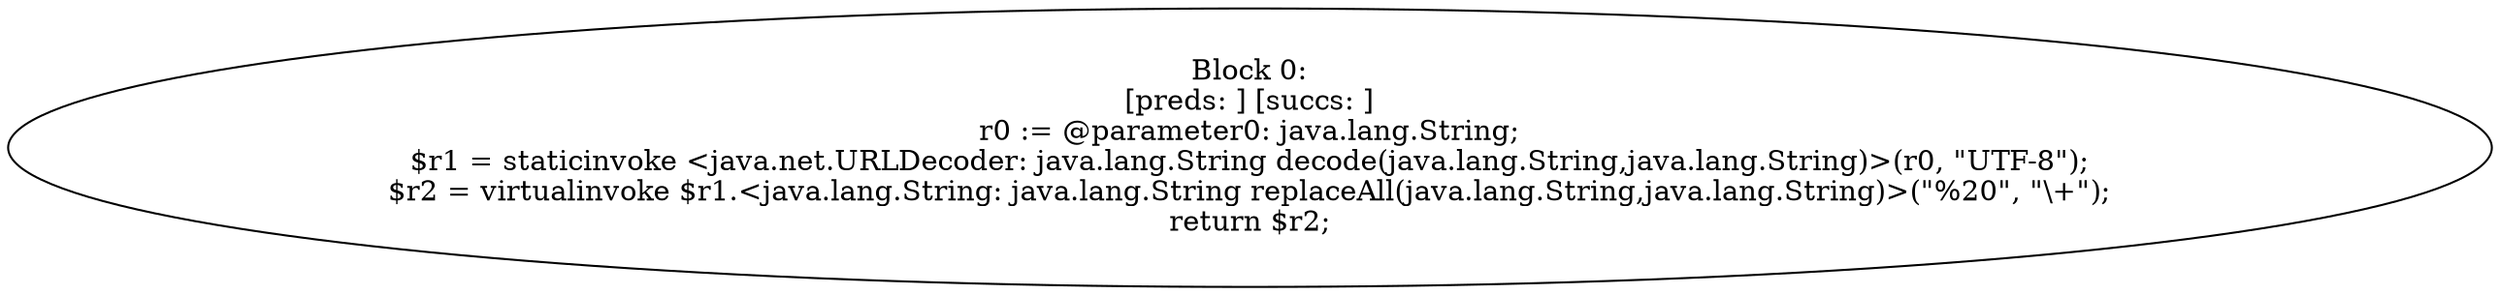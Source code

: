 digraph "unitGraph" {
    "Block 0:
[preds: ] [succs: ]
r0 := @parameter0: java.lang.String;
$r1 = staticinvoke <java.net.URLDecoder: java.lang.String decode(java.lang.String,java.lang.String)>(r0, \"UTF-8\");
$r2 = virtualinvoke $r1.<java.lang.String: java.lang.String replaceAll(java.lang.String,java.lang.String)>(\"%20\", \"\\+\");
return $r2;
"
}
